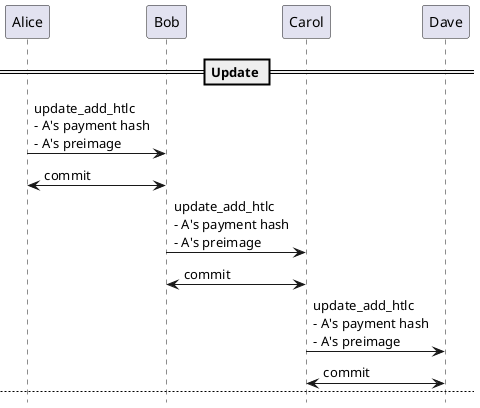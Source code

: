 @startuml
'title Payment Sequence - OG AMP (single-path)
hide footbox
participant Alice
participant Bob
participant Carol
participant Dave

== Update ==

Alice -> Bob: update_add_htlc\n- A's payment hash\n- A's preimage
Alice <-> Bob: commit

Bob -> Carol: update_add_htlc\n- A's payment hash\n- A's preimage
Bob <-> Carol: commit

Carol -> Dave: update_add_htlc\n- A's payment hash\n- A's preimage
Carol <-> Dave: commit

newpage

== Settlement ==

Dave -> Carol: update_fulfill_htlc\n- A's preimage
Carol -> Bob: update_fulfill_htlc\n- A's preimage
Bob -> Alice: update_fulfill_htlc\n- A's preimage

Dave <-> Carol: commit
Carol <-> Bob: commit
Bob <-> Alice: commit

@enduml
